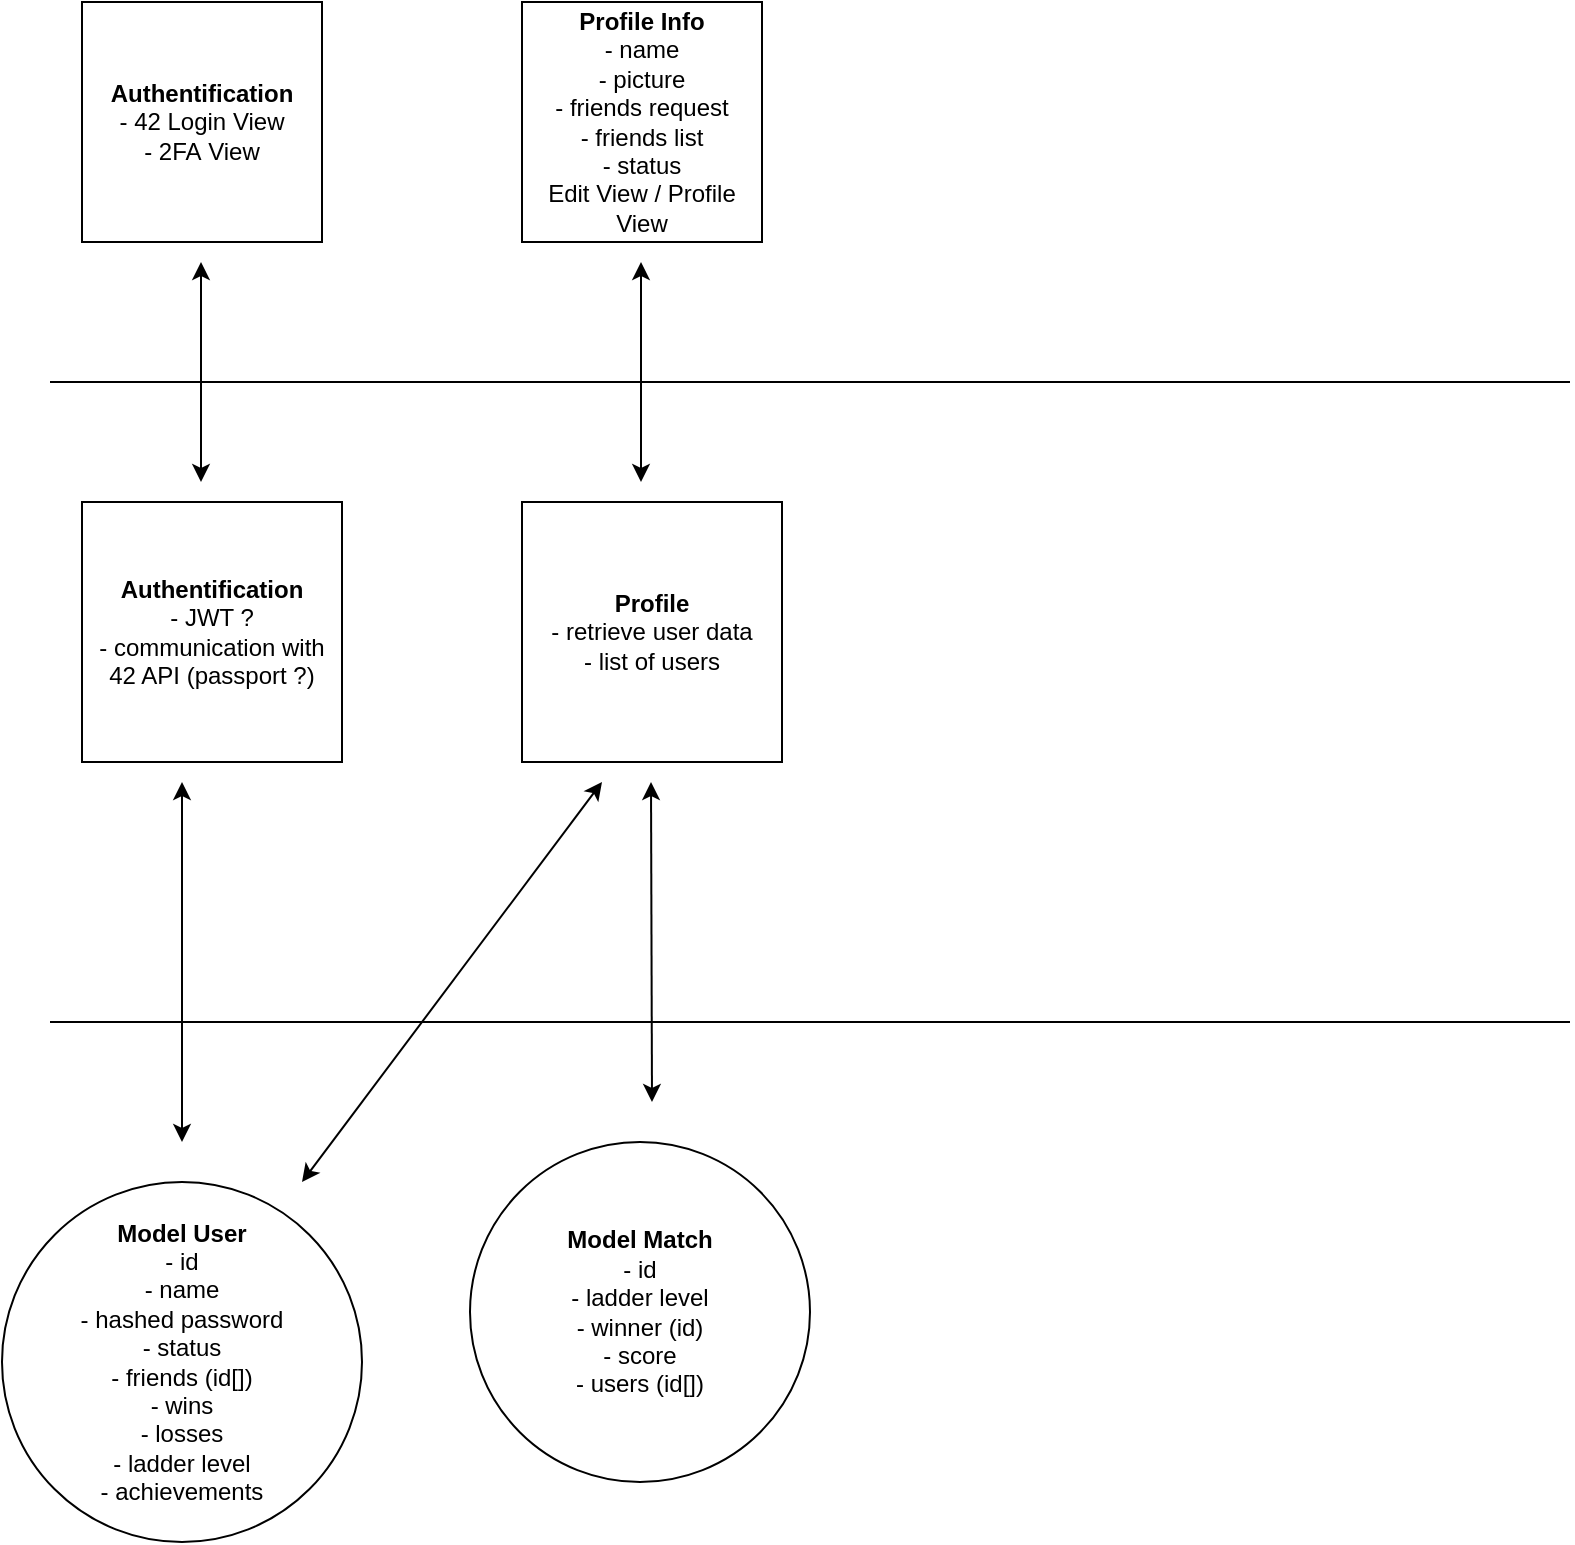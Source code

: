 <mxfile version="20.5.3" type="github"><diagram id="0Oow-4XgBfVTjcm3VXhJ" name="Page-1"><mxGraphModel dx="1298" dy="842" grid="1" gridSize="10" guides="1" tooltips="1" connect="1" arrows="1" fold="1" page="1" pageScale="1" pageWidth="827" pageHeight="1169" math="0" shadow="0"><root><mxCell id="0"/><mxCell id="1" parent="0"/><mxCell id="rp7W6_HFO05_Opta7PbC-1" value="&lt;b&gt;Authentification&lt;/b&gt;&lt;br&gt;- 42 Login View&lt;br&gt;- 2FA&amp;nbsp;View" style="whiteSpace=wrap;html=1;aspect=fixed;" vertex="1" parent="1"><mxGeometry x="50" y="50" width="120" height="120" as="geometry"/></mxCell><mxCell id="rp7W6_HFO05_Opta7PbC-2" value="&lt;b&gt;Authentification&lt;/b&gt;&lt;br&gt;- JWT ?&lt;br&gt;- communication with 42 API (passport ?)" style="whiteSpace=wrap;html=1;aspect=fixed;" vertex="1" parent="1"><mxGeometry x="50" y="300" width="130" height="130" as="geometry"/></mxCell><mxCell id="rp7W6_HFO05_Opta7PbC-3" value="" style="endArrow=none;html=1;rounded=0;" edge="1" parent="1"><mxGeometry width="50" height="50" relative="1" as="geometry"><mxPoint x="34" y="240" as="sourcePoint"/><mxPoint x="794" y="240" as="targetPoint"/></mxGeometry></mxCell><mxCell id="rp7W6_HFO05_Opta7PbC-4" value="&lt;b&gt;Model User&lt;/b&gt;&lt;br&gt;- id&lt;br&gt;- name&lt;br&gt;- hashed password&lt;br&gt;- status&lt;br&gt;- friends (id[])&lt;br&gt;- wins&lt;br&gt;- losses&lt;br&gt;- ladder level&lt;br&gt;- achievements" style="ellipse;whiteSpace=wrap;html=1;aspect=fixed;" vertex="1" parent="1"><mxGeometry x="10" y="640" width="180" height="180" as="geometry"/></mxCell><mxCell id="rp7W6_HFO05_Opta7PbC-5" value="" style="endArrow=none;html=1;rounded=0;" edge="1" parent="1"><mxGeometry width="50" height="50" relative="1" as="geometry"><mxPoint x="34" y="560" as="sourcePoint"/><mxPoint x="794" y="560" as="targetPoint"/></mxGeometry></mxCell><mxCell id="rp7W6_HFO05_Opta7PbC-6" value="" style="endArrow=classic;startArrow=classic;html=1;rounded=0;" edge="1" parent="1"><mxGeometry width="50" height="50" relative="1" as="geometry"><mxPoint x="109.5" y="290" as="sourcePoint"/><mxPoint x="109.5" y="180" as="targetPoint"/></mxGeometry></mxCell><mxCell id="rp7W6_HFO05_Opta7PbC-7" value="" style="endArrow=classic;startArrow=classic;html=1;rounded=0;" edge="1" parent="1"><mxGeometry width="50" height="50" relative="1" as="geometry"><mxPoint x="100" y="620" as="sourcePoint"/><mxPoint x="100" y="440" as="targetPoint"/></mxGeometry></mxCell><mxCell id="rp7W6_HFO05_Opta7PbC-9" value="&lt;b&gt;Profile Info&lt;/b&gt;&lt;br&gt;- name&lt;br&gt;- picture&lt;br&gt;- friends request&lt;br&gt;- friends list&lt;br&gt;- status&lt;br&gt;Edit View / Profile View" style="whiteSpace=wrap;html=1;aspect=fixed;" vertex="1" parent="1"><mxGeometry x="270" y="50" width="120" height="120" as="geometry"/></mxCell><mxCell id="rp7W6_HFO05_Opta7PbC-13" value="&lt;b&gt;Profile&lt;/b&gt;&lt;br&gt;- retrieve user data&lt;br&gt;- list of users" style="whiteSpace=wrap;html=1;aspect=fixed;" vertex="1" parent="1"><mxGeometry x="270" y="300" width="130" height="130" as="geometry"/></mxCell><mxCell id="rp7W6_HFO05_Opta7PbC-15" value="" style="endArrow=classic;startArrow=classic;html=1;rounded=0;" edge="1" parent="1"><mxGeometry width="50" height="50" relative="1" as="geometry"><mxPoint x="160" y="640" as="sourcePoint"/><mxPoint x="310" y="440" as="targetPoint"/></mxGeometry></mxCell><mxCell id="rp7W6_HFO05_Opta7PbC-18" value="" style="endArrow=classic;startArrow=classic;html=1;rounded=0;" edge="1" parent="1"><mxGeometry width="50" height="50" relative="1" as="geometry"><mxPoint x="329.5" y="290" as="sourcePoint"/><mxPoint x="329.5" y="180" as="targetPoint"/></mxGeometry></mxCell><mxCell id="rp7W6_HFO05_Opta7PbC-20" value="&lt;b&gt;Model Match&lt;/b&gt;&lt;br&gt;- id&lt;br&gt;- ladder level&lt;br&gt;- winner (id)&lt;br&gt;- score&lt;br&gt;- users (id[])" style="ellipse;whiteSpace=wrap;html=1;aspect=fixed;" vertex="1" parent="1"><mxGeometry x="244" y="620" width="170" height="170" as="geometry"/></mxCell><mxCell id="rp7W6_HFO05_Opta7PbC-21" value="" style="endArrow=classic;startArrow=classic;html=1;rounded=0;" edge="1" parent="1"><mxGeometry width="50" height="50" relative="1" as="geometry"><mxPoint x="335" y="600" as="sourcePoint"/><mxPoint x="334.5" y="440" as="targetPoint"/></mxGeometry></mxCell></root></mxGraphModel></diagram></mxfile>
